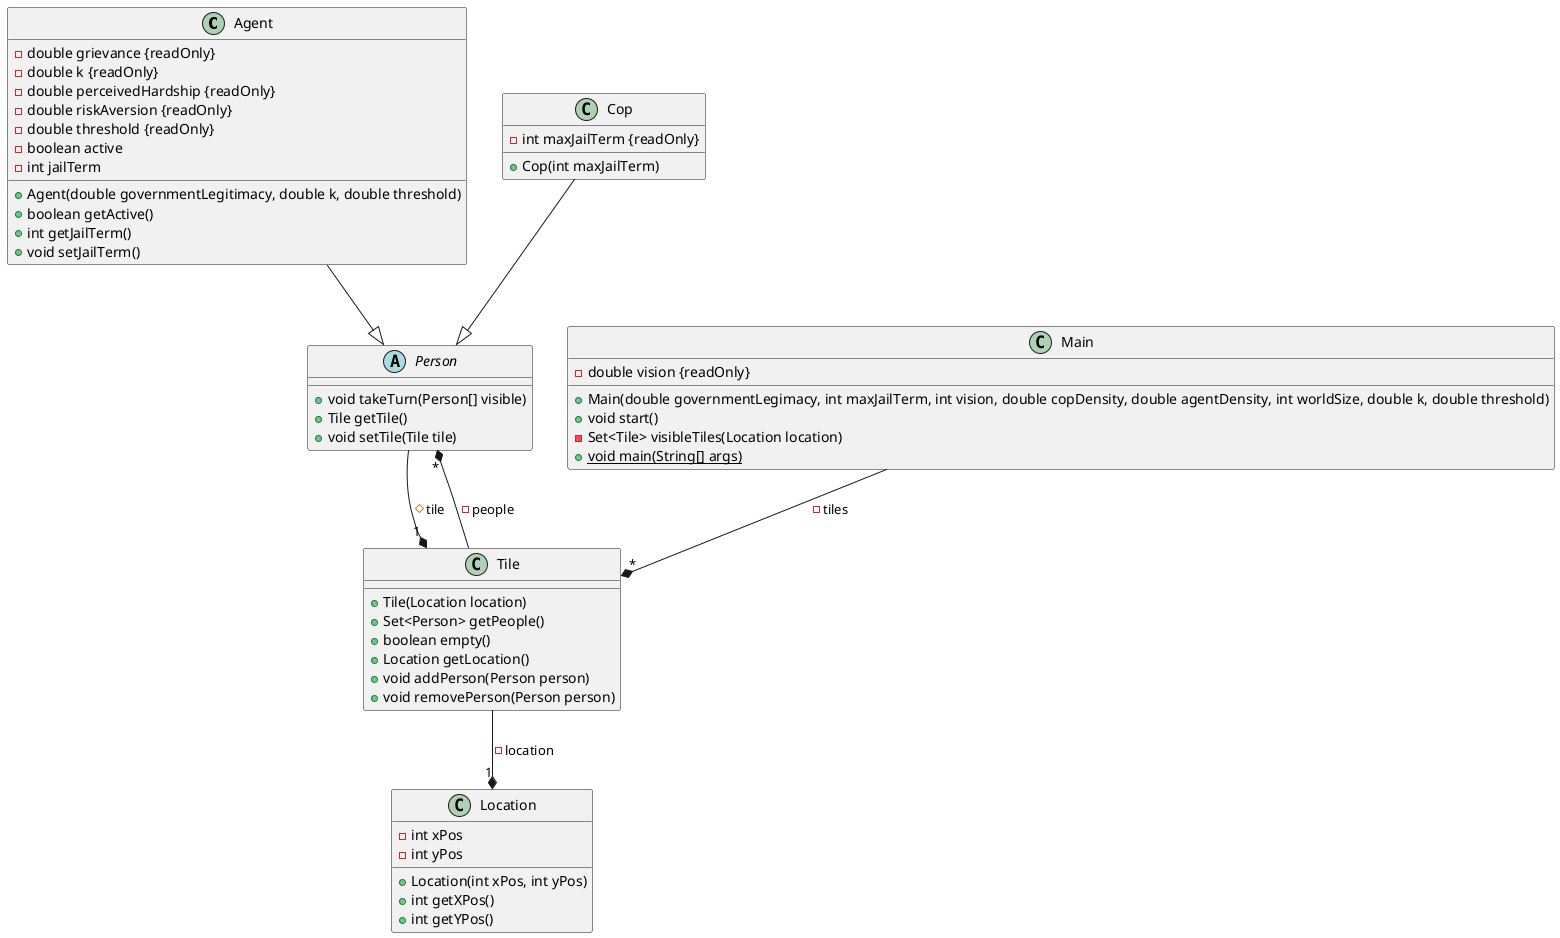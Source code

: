@startuml Rebellion

class Agent {
    - double grievance {readOnly}
    - double k {readOnly}
    - double perceivedHardship {readOnly}
    - double riskAversion {readOnly}
    - double threshold {readOnly}
    - boolean active
    - int jailTerm
    + Agent(double governmentLegitimacy, double k, double threshold)
    + boolean getActive()
    + int getJailTerm()
    + void setJailTerm()
}

class Cop {
    - int maxJailTerm {readOnly}
    + Cop(int maxJailTerm)
}

class Location {
    - int xPos
    - int yPos
    + Location(int xPos, int yPos)
    + int getXPos()
    + int getYPos()
}

class Main {
    - double vision {readOnly}
    + Main(double governmentLegimacy, int maxJailTerm, int vision, double copDensity, double agentDensity, int worldSize, double k, double threshold)
    + void start()
    - Set<Tile> visibleTiles(Location location)
    + void main(String[] args) {static}
}

abstract class Person {
    + void takeTurn(Person[] visible)
    + Tile getTile()
    + void setTile(Tile tile)
}

class Tile {
    + Tile(Location location)
    + Set<Person> getPeople()
    + boolean empty()
    + Location getLocation()
    + void addPerson(Person person)
    + void removePerson(Person person)
}


Main --* "*" Tile : - tiles
Agent --|> Person
Cop --|> Person
Tile --* "*" Person : - people
Person --* "1" Tile : # tile
Tile --* "1" Location : - location

@enduml
